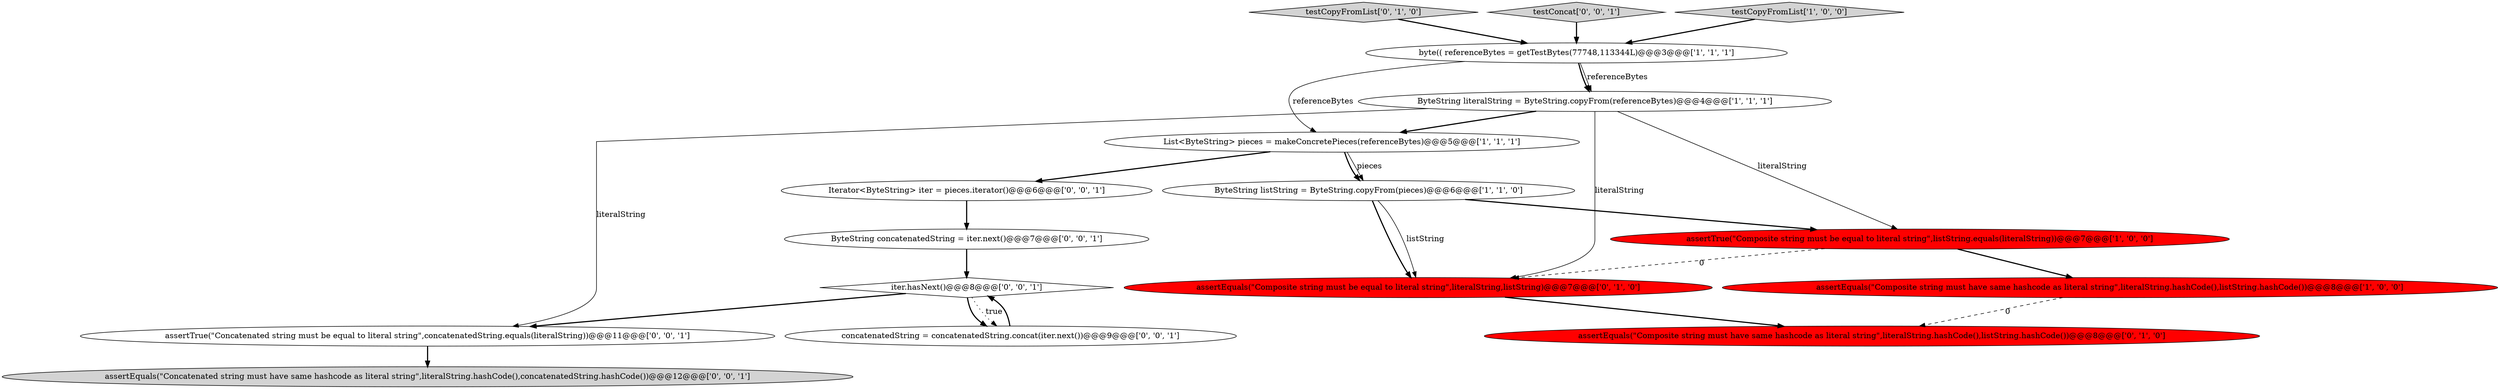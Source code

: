 digraph {
2 [style = filled, label = "ByteString listString = ByteString.copyFrom(pieces)@@@6@@@['1', '1', '0']", fillcolor = white, shape = ellipse image = "AAA0AAABBB1BBB"];
16 [style = filled, label = "iter.hasNext()@@@8@@@['0', '0', '1']", fillcolor = white, shape = diamond image = "AAA0AAABBB3BBB"];
8 [style = filled, label = "testCopyFromList['0', '1', '0']", fillcolor = lightgray, shape = diamond image = "AAA0AAABBB2BBB"];
13 [style = filled, label = "Iterator<ByteString> iter = pieces.iterator()@@@6@@@['0', '0', '1']", fillcolor = white, shape = ellipse image = "AAA0AAABBB3BBB"];
15 [style = filled, label = "assertEquals(\"Concatenated string must have same hashcode as literal string\",literalString.hashCode(),concatenatedString.hashCode())@@@12@@@['0', '0', '1']", fillcolor = lightgray, shape = ellipse image = "AAA0AAABBB3BBB"];
11 [style = filled, label = "assertTrue(\"Concatenated string must be equal to literal string\",concatenatedString.equals(literalString))@@@11@@@['0', '0', '1']", fillcolor = white, shape = ellipse image = "AAA0AAABBB3BBB"];
12 [style = filled, label = "testConcat['0', '0', '1']", fillcolor = lightgray, shape = diamond image = "AAA0AAABBB3BBB"];
6 [style = filled, label = "assertTrue(\"Composite string must be equal to literal string\",listString.equals(literalString))@@@7@@@['1', '0', '0']", fillcolor = red, shape = ellipse image = "AAA1AAABBB1BBB"];
1 [style = filled, label = "List<ByteString> pieces = makeConcretePieces(referenceBytes)@@@5@@@['1', '1', '1']", fillcolor = white, shape = ellipse image = "AAA0AAABBB1BBB"];
10 [style = filled, label = "concatenatedString = concatenatedString.concat(iter.next())@@@9@@@['0', '0', '1']", fillcolor = white, shape = ellipse image = "AAA0AAABBB3BBB"];
7 [style = filled, label = "assertEquals(\"Composite string must have same hashcode as literal string\",literalString.hashCode(),listString.hashCode())@@@8@@@['0', '1', '0']", fillcolor = red, shape = ellipse image = "AAA1AAABBB2BBB"];
4 [style = filled, label = "assertEquals(\"Composite string must have same hashcode as literal string\",literalString.hashCode(),listString.hashCode())@@@8@@@['1', '0', '0']", fillcolor = red, shape = ellipse image = "AAA1AAABBB1BBB"];
3 [style = filled, label = "testCopyFromList['1', '0', '0']", fillcolor = lightgray, shape = diamond image = "AAA0AAABBB1BBB"];
0 [style = filled, label = "byte(( referenceBytes = getTestBytes(77748,113344L)@@@3@@@['1', '1', '1']", fillcolor = white, shape = ellipse image = "AAA0AAABBB1BBB"];
9 [style = filled, label = "assertEquals(\"Composite string must be equal to literal string\",literalString,listString)@@@7@@@['0', '1', '0']", fillcolor = red, shape = ellipse image = "AAA1AAABBB2BBB"];
5 [style = filled, label = "ByteString literalString = ByteString.copyFrom(referenceBytes)@@@4@@@['1', '1', '1']", fillcolor = white, shape = ellipse image = "AAA0AAABBB1BBB"];
14 [style = filled, label = "ByteString concatenatedString = iter.next()@@@7@@@['0', '0', '1']", fillcolor = white, shape = ellipse image = "AAA0AAABBB3BBB"];
14->16 [style = bold, label=""];
0->5 [style = solid, label="referenceBytes"];
16->11 [style = bold, label=""];
16->10 [style = bold, label=""];
2->6 [style = bold, label=""];
6->9 [style = dashed, label="0"];
5->11 [style = solid, label="literalString"];
0->1 [style = solid, label="referenceBytes"];
5->9 [style = solid, label="literalString"];
2->9 [style = bold, label=""];
9->7 [style = bold, label=""];
12->0 [style = bold, label=""];
1->13 [style = bold, label=""];
16->10 [style = dotted, label="true"];
3->0 [style = bold, label=""];
11->15 [style = bold, label=""];
8->0 [style = bold, label=""];
5->1 [style = bold, label=""];
6->4 [style = bold, label=""];
10->16 [style = bold, label=""];
4->7 [style = dashed, label="0"];
5->6 [style = solid, label="literalString"];
1->2 [style = bold, label=""];
2->9 [style = solid, label="listString"];
1->2 [style = solid, label="pieces"];
13->14 [style = bold, label=""];
0->5 [style = bold, label=""];
}
